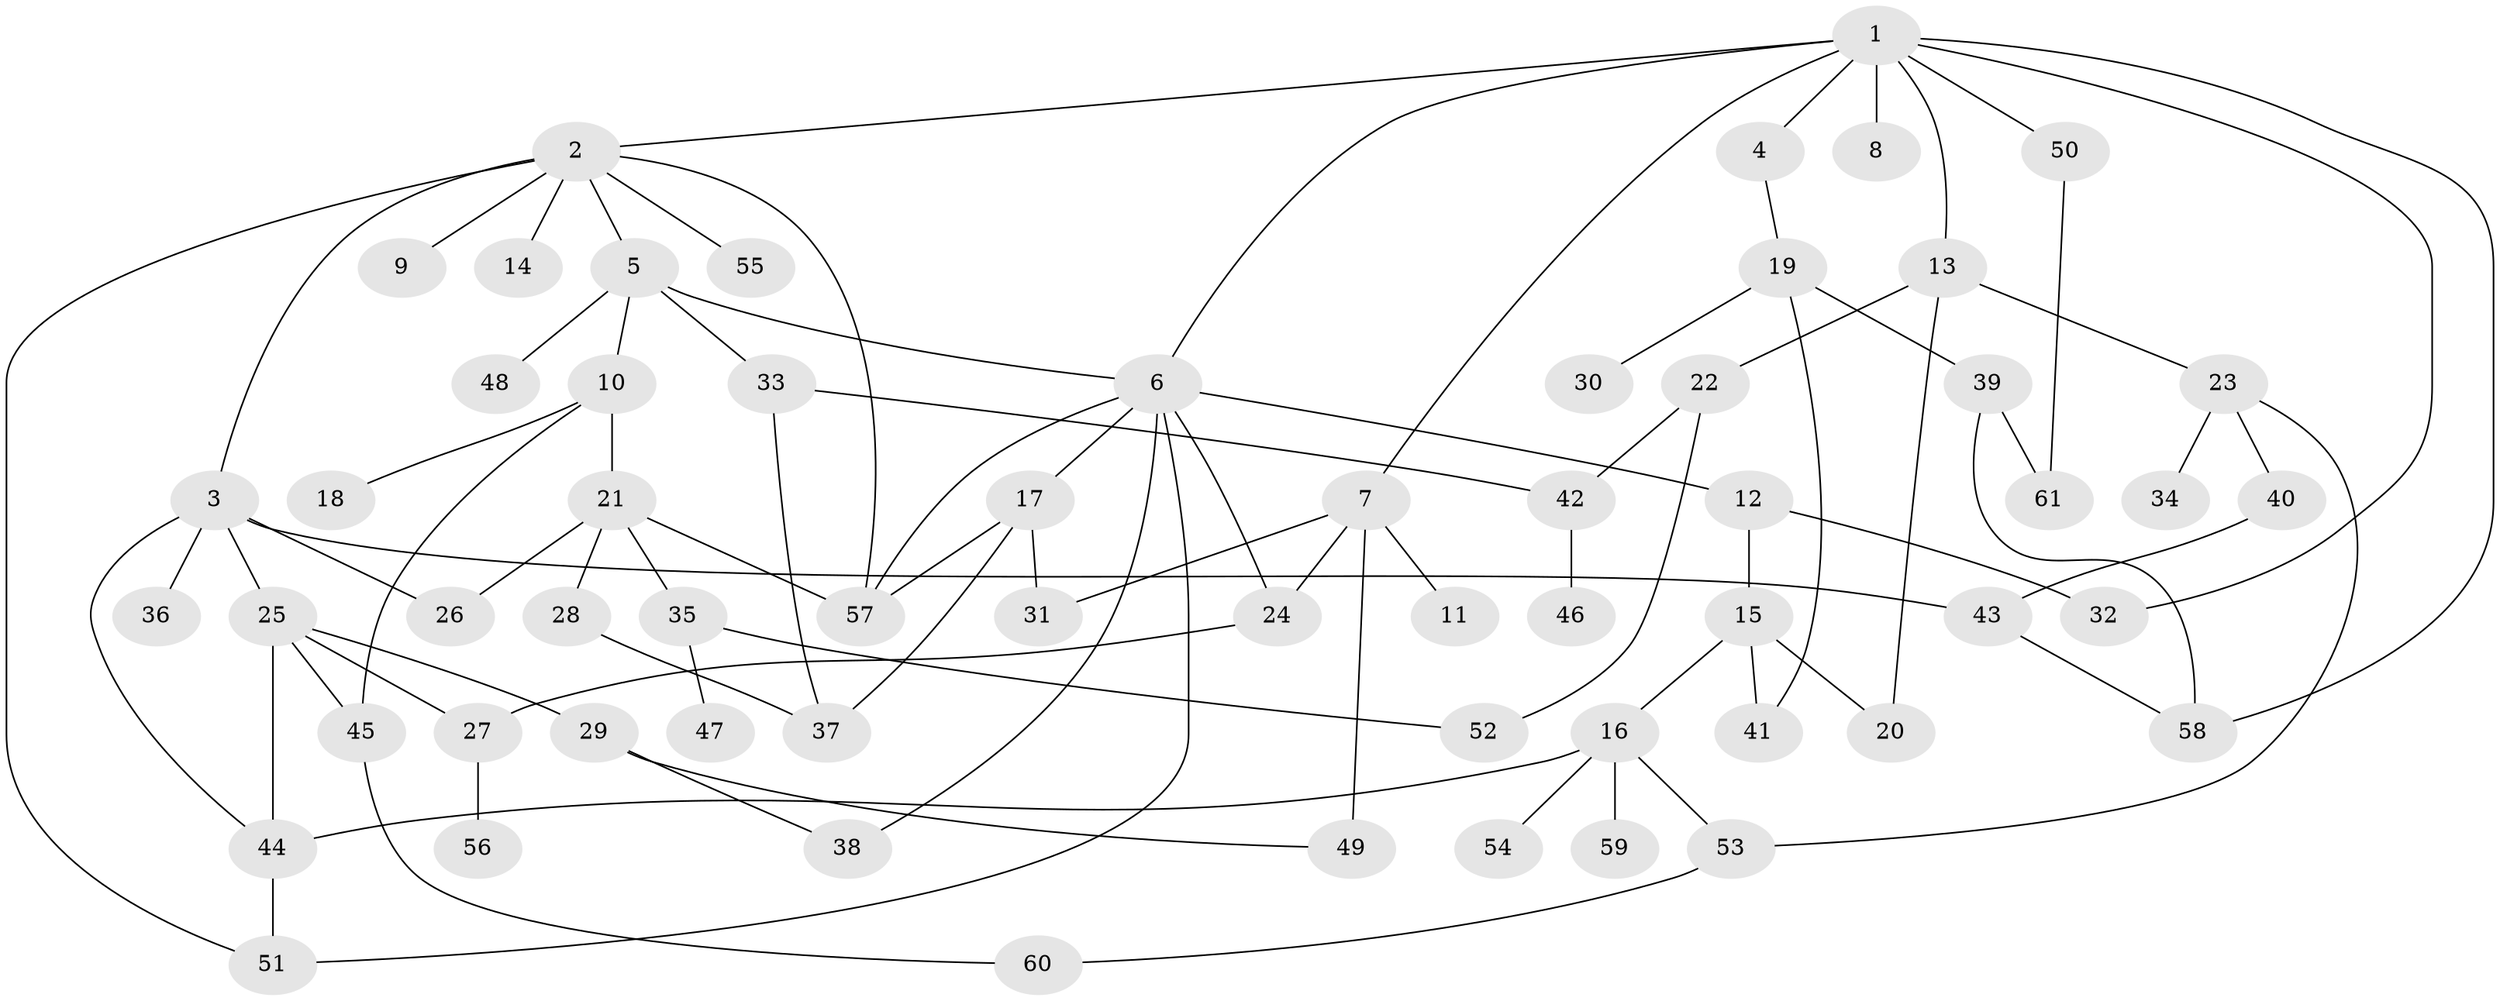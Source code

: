// coarse degree distribution, {5: 0.06666666666666667, 4: 0.2, 1: 0.3333333333333333, 2: 0.16666666666666666, 7: 0.06666666666666667, 3: 0.13333333333333333, 8: 0.03333333333333333}
// Generated by graph-tools (version 1.1) at 2025/45/03/04/25 21:45:34]
// undirected, 61 vertices, 88 edges
graph export_dot {
graph [start="1"]
  node [color=gray90,style=filled];
  1;
  2;
  3;
  4;
  5;
  6;
  7;
  8;
  9;
  10;
  11;
  12;
  13;
  14;
  15;
  16;
  17;
  18;
  19;
  20;
  21;
  22;
  23;
  24;
  25;
  26;
  27;
  28;
  29;
  30;
  31;
  32;
  33;
  34;
  35;
  36;
  37;
  38;
  39;
  40;
  41;
  42;
  43;
  44;
  45;
  46;
  47;
  48;
  49;
  50;
  51;
  52;
  53;
  54;
  55;
  56;
  57;
  58;
  59;
  60;
  61;
  1 -- 2;
  1 -- 4;
  1 -- 7;
  1 -- 8;
  1 -- 13;
  1 -- 50;
  1 -- 58;
  1 -- 32;
  1 -- 6;
  2 -- 3;
  2 -- 5;
  2 -- 9;
  2 -- 14;
  2 -- 55;
  2 -- 57;
  2 -- 51;
  3 -- 25;
  3 -- 36;
  3 -- 43;
  3 -- 44;
  3 -- 26;
  4 -- 19;
  5 -- 6;
  5 -- 10;
  5 -- 33;
  5 -- 48;
  6 -- 12;
  6 -- 17;
  6 -- 24;
  6 -- 38;
  6 -- 51;
  6 -- 57;
  7 -- 11;
  7 -- 49;
  7 -- 31;
  7 -- 24;
  10 -- 18;
  10 -- 21;
  10 -- 45;
  12 -- 15;
  12 -- 32;
  13 -- 20;
  13 -- 22;
  13 -- 23;
  15 -- 16;
  15 -- 20;
  15 -- 41;
  16 -- 54;
  16 -- 59;
  16 -- 53;
  16 -- 44;
  17 -- 31;
  17 -- 37;
  17 -- 57;
  19 -- 30;
  19 -- 39;
  19 -- 41;
  21 -- 26;
  21 -- 28;
  21 -- 35;
  21 -- 57;
  22 -- 42;
  22 -- 52;
  23 -- 34;
  23 -- 40;
  23 -- 53;
  24 -- 27;
  25 -- 29;
  25 -- 45;
  25 -- 27;
  25 -- 44;
  27 -- 56;
  28 -- 37;
  29 -- 38;
  29 -- 49;
  33 -- 42;
  33 -- 37;
  35 -- 47;
  35 -- 52;
  39 -- 58;
  39 -- 61;
  40 -- 43;
  42 -- 46;
  43 -- 58;
  44 -- 51;
  45 -- 60;
  50 -- 61;
  53 -- 60;
}
